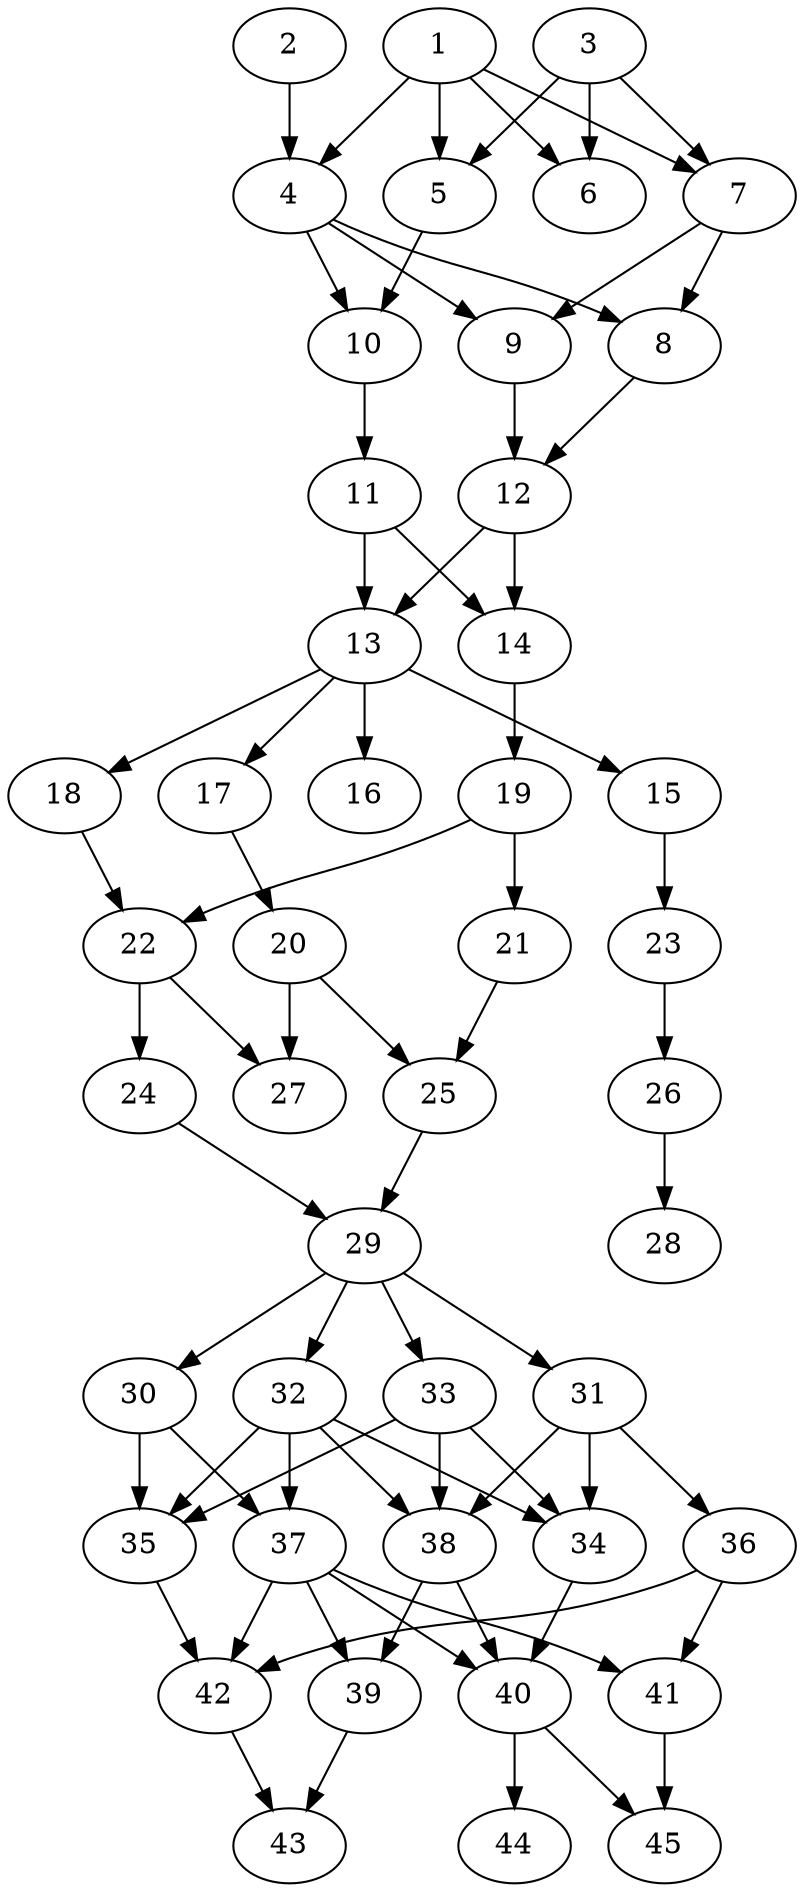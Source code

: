 // DAG automatically generated by daggen at Tue Aug  6 16:31:44 2019
// ./daggen --dot -n 45 --ccr 0.5 --fat 0.4 --regular 0.5 --density 0.6 --mindata 5242880 --maxdata 52428800 
digraph G {
  1 [size="89131008", alpha="0.04", expect_size="44565504"] 
  1 -> 4 [size ="44565504"]
  1 -> 5 [size ="44565504"]
  1 -> 6 [size ="44565504"]
  1 -> 7 [size ="44565504"]
  2 [size="62408704", alpha="0.02", expect_size="31204352"] 
  2 -> 4 [size ="31204352"]
  3 [size="38569984", alpha="0.05", expect_size="19284992"] 
  3 -> 5 [size ="19284992"]
  3 -> 6 [size ="19284992"]
  3 -> 7 [size ="19284992"]
  4 [size="11005952", alpha="0.19", expect_size="5502976"] 
  4 -> 8 [size ="5502976"]
  4 -> 9 [size ="5502976"]
  4 -> 10 [size ="5502976"]
  5 [size="55416832", alpha="0.06", expect_size="27708416"] 
  5 -> 10 [size ="27708416"]
  6 [size="94756864", alpha="0.04", expect_size="47378432"] 
  7 [size="33570816", alpha="0.13", expect_size="16785408"] 
  7 -> 8 [size ="16785408"]
  7 -> 9 [size ="16785408"]
  8 [size="48977920", alpha="0.11", expect_size="24488960"] 
  8 -> 12 [size ="24488960"]
  9 [size="104038400", alpha="0.12", expect_size="52019200"] 
  9 -> 12 [size ="52019200"]
  10 [size="66916352", alpha="0.03", expect_size="33458176"] 
  10 -> 11 [size ="33458176"]
  11 [size="51609600", alpha="0.08", expect_size="25804800"] 
  11 -> 13 [size ="25804800"]
  11 -> 14 [size ="25804800"]
  12 [size="69181440", alpha="0.16", expect_size="34590720"] 
  12 -> 13 [size ="34590720"]
  12 -> 14 [size ="34590720"]
  13 [size="78319616", alpha="0.08", expect_size="39159808"] 
  13 -> 15 [size ="39159808"]
  13 -> 16 [size ="39159808"]
  13 -> 17 [size ="39159808"]
  13 -> 18 [size ="39159808"]
  14 [size="101607424", alpha="0.02", expect_size="50803712"] 
  14 -> 19 [size ="50803712"]
  15 [size="97593344", alpha="0.12", expect_size="48796672"] 
  15 -> 23 [size ="48796672"]
  16 [size="33370112", alpha="0.08", expect_size="16685056"] 
  17 [size="53622784", alpha="0.16", expect_size="26811392"] 
  17 -> 20 [size ="26811392"]
  18 [size="21350400", alpha="0.06", expect_size="10675200"] 
  18 -> 22 [size ="10675200"]
  19 [size="74528768", alpha="0.09", expect_size="37264384"] 
  19 -> 21 [size ="37264384"]
  19 -> 22 [size ="37264384"]
  20 [size="37087232", alpha="0.08", expect_size="18543616"] 
  20 -> 25 [size ="18543616"]
  20 -> 27 [size ="18543616"]
  21 [size="53383168", alpha="0.03", expect_size="26691584"] 
  21 -> 25 [size ="26691584"]
  22 [size="91252736", alpha="0.10", expect_size="45626368"] 
  22 -> 24 [size ="45626368"]
  22 -> 27 [size ="45626368"]
  23 [size="72411136", alpha="0.03", expect_size="36205568"] 
  23 -> 26 [size ="36205568"]
  24 [size="18069504", alpha="0.16", expect_size="9034752"] 
  24 -> 29 [size ="9034752"]
  25 [size="29245440", alpha="0.18", expect_size="14622720"] 
  25 -> 29 [size ="14622720"]
  26 [size="87087104", alpha="0.18", expect_size="43543552"] 
  26 -> 28 [size ="43543552"]
  27 [size="30855168", alpha="0.04", expect_size="15427584"] 
  28 [size="10760192", alpha="0.17", expect_size="5380096"] 
  29 [size="40660992", alpha="0.10", expect_size="20330496"] 
  29 -> 30 [size ="20330496"]
  29 -> 31 [size ="20330496"]
  29 -> 32 [size ="20330496"]
  29 -> 33 [size ="20330496"]
  30 [size="80789504", alpha="0.15", expect_size="40394752"] 
  30 -> 35 [size ="40394752"]
  30 -> 37 [size ="40394752"]
  31 [size="22425600", alpha="0.09", expect_size="11212800"] 
  31 -> 34 [size ="11212800"]
  31 -> 36 [size ="11212800"]
  31 -> 38 [size ="11212800"]
  32 [size="38586368", alpha="0.15", expect_size="19293184"] 
  32 -> 34 [size ="19293184"]
  32 -> 35 [size ="19293184"]
  32 -> 37 [size ="19293184"]
  32 -> 38 [size ="19293184"]
  33 [size="86824960", alpha="0.16", expect_size="43412480"] 
  33 -> 34 [size ="43412480"]
  33 -> 35 [size ="43412480"]
  33 -> 38 [size ="43412480"]
  34 [size="100855808", alpha="0.16", expect_size="50427904"] 
  34 -> 40 [size ="50427904"]
  35 [size="81197056", alpha="0.14", expect_size="40598528"] 
  35 -> 42 [size ="40598528"]
  36 [size="72785920", alpha="0.17", expect_size="36392960"] 
  36 -> 41 [size ="36392960"]
  36 -> 42 [size ="36392960"]
  37 [size="65517568", alpha="0.10", expect_size="32758784"] 
  37 -> 39 [size ="32758784"]
  37 -> 40 [size ="32758784"]
  37 -> 41 [size ="32758784"]
  37 -> 42 [size ="32758784"]
  38 [size="82477056", alpha="0.04", expect_size="41238528"] 
  38 -> 39 [size ="41238528"]
  38 -> 40 [size ="41238528"]
  39 [size="67790848", alpha="0.13", expect_size="33895424"] 
  39 -> 43 [size ="33895424"]
  40 [size="20633600", alpha="0.06", expect_size="10316800"] 
  40 -> 44 [size ="10316800"]
  40 -> 45 [size ="10316800"]
  41 [size="91813888", alpha="0.09", expect_size="45906944"] 
  41 -> 45 [size ="45906944"]
  42 [size="39337984", alpha="0.10", expect_size="19668992"] 
  42 -> 43 [size ="19668992"]
  43 [size="16275456", alpha="0.03", expect_size="8137728"] 
  44 [size="90460160", alpha="0.18", expect_size="45230080"] 
  45 [size="69900288", alpha="0.16", expect_size="34950144"] 
}
